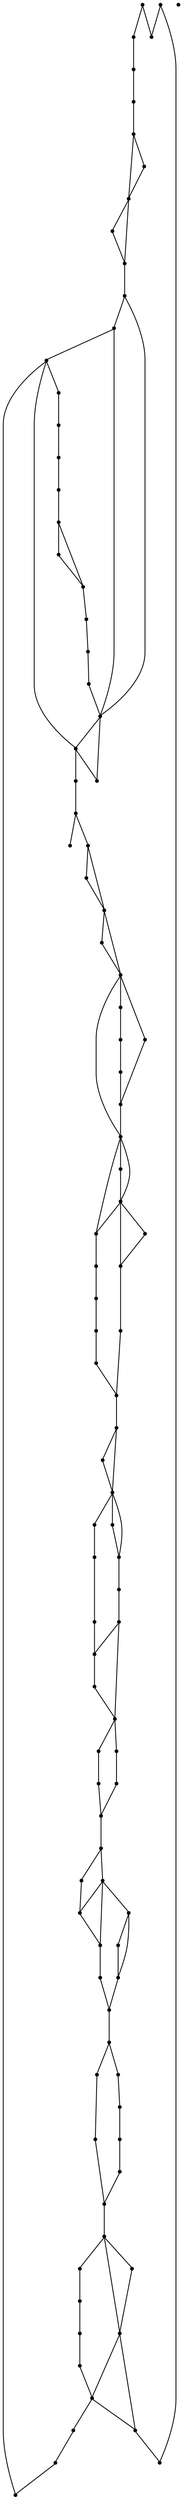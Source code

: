 graph {
  node [shape=point,comment="{\"directed\":false,\"doi\":\"10.1007/978-3-540-24595-7_2\",\"figure\":\"7\"}"]

  v0 [pos="1399.3436228197675,529.391185910094"]
  v1 [pos="1399.3686773255813,490.58713164984005"]
  v2 [pos="1380.340098110465,498.14118591009395"]
  v3 [pos="1380.3234375000002,457.3745970632515"]
  v4 [pos="1361.1281250000002,410.7203408783556"]
  v5 [pos="1361.1489825581393,450.2662266001981"]
  v6 [pos="1345.0334665697674,18.182905982522357"]
  v7 [pos="1342.078815406977,471.54543446559524"]
  v8 [pos="1342.0830123546511,507.7037418589872"]
  v9 [pos="1322.8918968023254,531.3287342295927"]
  v10 [pos="1322.883502906977,495.6077818777046"]
  v11 [pos="1345.0210029069767,-23.171241610658058"]
  v12 [pos="1303.8383902616279,441.87039580999624"]
  v13 [pos="1303.8258312136627,491.45376729030227"]
  v14 [pos="1284.6430777616279,492.3617288178088"]
  v15 [pos="1284.6348110465115,529.5787418589872"]
  v16 [pos="1265.5937681686046,455.3080483978869"]
  v17 [pos="1265.5687136627907,485.8911757375679"]
  v18 [pos="1246.3984556686046,497.0827981537463"]
  v19 [pos="1246.3777252906975,539.8912672903023"]
  v20 [pos="1227.3741687863371,505.51626729030227"]
  v21 [pos="1227.353343023256,465.641554664163"]
  v22 [pos="1208.3039062500002,498.8579039480171"]
  v23 [pos="1208.3081031976744,535.0162113414091"]
  v24 [pos="1189.116987645349,580.7662571177761"]
  v25 [pos="1189.1087209302327,555.2495563731474"]
  v26 [pos="1170.0634811046511,469.18286529241817"]
  v27 [pos="1170.0510174418605,501.2037520315132"]
  v28 [pos="1150.8599018895347,437.2662469452502"]
  v29 [pos="1150.8681686046511,402.012404273538"]
  v30 [pos="1131.8188590116279,485.12880848903274"]
  v31 [pos="1131.793836300872,522.4537774628284"]
  v32 [pos="1112.6236736918604,393.1536599701525"]
  v33 [pos="1112.6028161337208,412.64123168646114"]
  v34 [pos="1093.5992914244187,436.39128254909133"]
  v35 [pos="1093.578433866279,394.33697906194936"]
  v36 [pos="1074.5331940406977,446.0162723765653"]
  v37 [pos="1074.5289970930232,403.04542429306923"]
  v38 [pos="1055.3421420784885,403.95376729030227"]
  v39 [pos="1055.333811773256,369.24110300400673"]
  v40 [pos="1036.2885719476744,509.9284097260119"]
  v41 [pos="1036.2761082848838,534.891216427672"]
  v42 [pos="1017.0850086300873,489.5787164276721"]
  v43 [pos="1017.0933230377907,453.82870879827755"]
  v44 [pos="998.0189589389533,453.5162215139351"]
  v45 [pos="998.0439498546511,401.1245970632515"]
  v46 [pos="978.8487645348837,492.6536803152046"]
  v47 [pos="978.8279069767441,514.0787367727241"]
  v48 [pos="959.8035247093023,367.76201771754836"]
  v49 [pos="959.8243822674418,391.516201168883"]
  v50 [pos="940.6082757994186,415.299757789163"]
  v51 [pos="940.6333144077034,455.8912520315132"]
  v52 [pos="921.5672488190407,397.89119608262"]
  v53 [pos="921.558902616279,371.45362741806923"]
  v54 [pos="902.513726380814,422.3869566823921"]
  v55 [pos="902.5011991279071,443.6412418589872"]
  v56 [pos="883.3101471656977,494.1412215139351"]
  v57 [pos="883.3184774709302,478.92458485622024"]
  v58 [pos="864.2691042877907,378.837355445413"]
  v59 [pos="864.244113372093,398.7662240570666"]
  v60 [pos="845.0530137172965,471.078706255146"]
  v61 [pos="845.073855377907,439.80384714463173"]
  v62 [pos="826.0494731104651,542.3912927216174"]
  v63 [pos="826.0286155523256,511.845422258564"]
  v64 [pos="806.8584211482557,409.2662418589871"]
  v65 [pos="806.8334302325582,366.7287433848661"]
  v66 [pos="787.7840570494186,406.1455016042671"]
  v67 [pos="787.792387354651,436.828701168883"]
  v68 [pos="768.6012876998547,399.0787113414091"]
  v69 [pos="768.5888081395349,369.0913125580431"]
  v70 [pos="749.5435683139535,356.3954914317411"]
  v71 [pos="749.535238008721,369.39121134140896"]
  v72 [pos="730.4692042151164,357.26619608261996"]
  v73 [pos="730.494195130814,343.5536945567411"]
  v74 [pos="711.2989462209302,429.17457468369423"]
  v75 [pos="711.2781522529069,451.7662927216174"]
  v76 [pos="692.2495730377907,260.14152414658486"]
  v77 [pos="692.2746116460755,285.39119608262"]
  v78 [pos="673.083527888808,366.2662113414091"]
  v79 [pos="673.054324127907,336.4664956635119"]
  v80 [pos="654.0174781976743,374.8287444021187"]
  v81 [pos="654.0091478924419,341.9283792084338"]
  v82 [pos="634.8264262354651,412.76622660019814"]
  v83 [pos="634.8138989825582,383.262404273538"]
  v84 [pos="615.7603924418604,383.578706255146"]
  v85 [pos="615.7645257994186,359.0538267995796"]
  v86 [pos="596.6943109556687,460.141206255146"]
  v87 [pos="596.7193495639535,438.474806617288"]
  v88 [pos="577.5241006540698,315.50371693629836"]
  v89 [pos="577.5032430959302,333.82869608262"]
  v90 [pos="558.4747274709302,312.69940581976186"]
  v91 [pos="558.4997183866279,337.76622660019814"]
  v92 [pos="539.3086664244186,373.6412927216174"]
  v93 [pos="539.2794785610465,360.82460927028274"]
  v94 [pos="520.2342864280523,449.845656226663"]
  v95 [pos="520.2426008357558,464.4537215139351"]
  v96 [pos="501.051540924782,340.4537444021187"]
  v97 [pos="501.0390375181686,300.00409331976186"]
  v98 [pos="481.98966433502903,469.62460723577755"]
  v99 [pos="481.98549123364825,482.89123422959267"]
  v100 [pos="462.7944154251453,341.9283792084338"]
  v101 [pos="443.7283736827761,394.76619608262"]

  v25 -- v101 [id="-2",pos="1189.1087209302327,555.2495563731474 439.09833757267444,555.2496835297229 439.09833757267444,555.2496835297229 439.09833757267444,555.2496835297229 443.7283736827761,394.76619608262 443.7283736827761,394.76619608262 443.7283736827761,394.76619608262"]
  v101 -- v6 [id="-3",pos="443.7283736827761,394.76619608262 439.09833757267444,18.182905982522243 439.09833757267444,18.182905982522243 439.09833757267444,18.182905982522243 1345.0334665697674,18.182905982522357 1345.0334665697674,18.182905982522357 1345.0334665697674,18.182905982522357"]
  v1 -- v0 [id="-4",pos="1399.3686773255813,490.58713164984005 1399.3436228197675,529.391185910094 1399.3436228197675,529.391185910094 1399.3436228197675,529.391185910094"]
  v1 -- v101 [id="-5",pos="1399.3686773255813,490.58713164984005 1399.3686773255813,-63.4545401030897 1399.3686773255813,-63.4545401030897 1399.3686773255813,-63.4545401030897 443.74922329215116,-63.4545401030897 443.74922329215116,-63.4545401030897 443.74922329215116,-63.4545401030897 443.7283736827761,394.76619608262 443.7283736827761,394.76619608262 443.7283736827761,394.76619608262"]
  v1 -- v6 [id="-7",pos="1399.3686773255813,490.58713164984005 1399.3686773255813,18.182905982522243 1399.3686773255813,18.182905982522243 1399.3686773255813,18.182905982522243 1345.0334665697674,18.182905982522357 1345.0334665697674,18.182905982522357 1345.0334665697674,18.182905982522357"]
  v0 -- v25 [id="-9",pos="1399.3436228197675,529.391185910094 1399.3686773255813,555.2496835297229 1399.3686773255813,555.2496835297229 1399.3686773255813,555.2496835297229 1189.1087209302327,555.2495563731474 1189.1087209302327,555.2495563731474 1189.1087209302327,555.2495563731474"]
  v101 -- v100 [id="-16",pos="443.7283736827761,394.76619608262 462.7944154251453,341.9283792084338 462.7944154251453,341.9283792084338 462.7944154251453,341.9283792084338"]
  v3 -- v1 [id="-19",pos="1380.3234375000002,457.3745970632515 1399.3686773255813,490.58713164984005 1399.3686773255813,490.58713164984005 1399.3686773255813,490.58713164984005"]
  v2 -- v0 [id="-21",pos="1380.340098110465,498.14118591009395 1399.3436228197675,529.391185910094 1399.3436228197675,529.391185910094 1399.3436228197675,529.391185910094"]
  v4 -- v3 [id="-29",pos="1361.1281250000002,410.7203408783556 1380.3234375000002,457.3745970632515 1380.3234375000002,457.3745970632515 1380.3234375000002,457.3745970632515"]
  v5 -- v2 [id="-30",pos="1361.1489825581393,450.2662266001981 1380.340098110465,498.14118591009395 1380.340098110465,498.14118591009395 1380.340098110465,498.14118591009395"]
  v7 -- v4 [id="-34",pos="1342.078815406977,471.54543446559524 1361.1281250000002,410.7203408783556 1361.1281250000002,410.7203408783556 1361.1281250000002,410.7203408783556"]
  v8 -- v5 [id="-35",pos="1342.0830123546511,507.7037418589872 1361.1489825581393,450.2662266001981 1361.1489825581393,450.2662266001981 1361.1489825581393,450.2662266001981"]
  v10 -- v7 [id="-38",pos="1322.883502906977,495.6077818777046 1342.078815406977,471.54543446559524 1342.078815406977,471.54543446559524 1342.078815406977,471.54543446559524"]
  v9 -- v8 [id="-42",pos="1322.8918968023254,531.3287342295927 1342.0830123546511,507.7037418589872 1342.0830123546511,507.7037418589872 1342.0830123546511,507.7037418589872"]
  v98 -- v99 [id="-48",pos="481.98966433502903,469.62460723577755 481.98549123364825,482.89123422959267 481.98549123364825,482.89123422959267 481.98549123364825,482.89123422959267"]
  v100 -- v98 [id="-49",pos="462.7944154251453,341.9283792084338 481.98966433502903,469.62460723577755 481.98966433502903,469.62460723577755 481.98966433502903,469.62460723577755"]
  v12 -- v10 [id="-57",pos="1303.8383902616279,441.87039580999624 1322.883502906977,495.6077818777046 1322.883502906977,495.6077818777046 1322.883502906977,495.6077818777046"]
  v13 -- v9 [id="-58",pos="1303.8258312136627,491.45376729030227 1322.8918968023254,531.3287342295927 1322.8918968023254,531.3287342295927 1322.8918968023254,531.3287342295927"]
  v9 -- v15 [id="-59",pos="1322.8918968023254,531.3287342295927 1303.8383902616279,501.21627695420204 1303.8383902616279,501.21627695420204 1303.8383902616279,501.21627695420204 1284.6348110465115,529.5787418589872 1284.6348110465115,529.5787418589872 1284.6348110465115,529.5787418589872"]
  v14 -- v12 [id="-61",pos="1284.6430777616279,492.3617288178088 1303.8383902616279,441.87039580999624 1303.8383902616279,441.87039580999624 1303.8383902616279,441.87039580999624"]
  v15 -- v13 [id="-62",pos="1284.6348110465115,529.5787418589872 1303.8258312136627,491.45376729030227 1303.8258312136627,491.45376729030227 1303.8258312136627,491.45376729030227"]
  v98 -- v96 [id="-67",pos="481.98966433502903,469.62460723577755 501.051540924782,340.4537444021187 501.051540924782,340.4537444021187 501.051540924782,340.4537444021187"]
  v96 -- v97 [id="-68",pos="501.051540924782,340.4537444021187 501.0390375181686,300.00409331976186 501.0390375181686,300.00409331976186 501.0390375181686,300.00409331976186"]
  v16 -- v14 [id="-74",pos="1265.5937681686046,455.3080483978869 1284.6430777616279,492.3617288178088 1284.6430777616279,492.3617288178088 1284.6430777616279,492.3617288178088"]
  v17 -- v15 [id="-75",pos="1265.5687136627907,485.8911757375679 1284.6348110465115,529.5787418589872 1284.6348110465115,529.5787418589872 1284.6348110465115,529.5787418589872"]
  v18 -- v16 [id="-78",pos="1246.3984556686046,497.0827981537463 1265.5937681686046,455.3080483978869 1265.5937681686046,455.3080483978869 1265.5937681686046,455.3080483978869"]
  v19 -- v17 [id="-80",pos="1246.3777252906975,539.8912672903023 1265.5687136627907,485.8911757375679 1265.5687136627907,485.8911757375679 1265.5687136627907,485.8911757375679"]
  v96 -- v94 [id="-84",pos="501.051540924782,340.4537444021187 520.2342864280523,449.845656226663 520.2342864280523,449.845656226663 520.2342864280523,449.845656226663"]
  v94 -- v95 [id="-85",pos="520.2342864280523,449.845656226663 520.2426008357558,464.4537215139351 520.2426008357558,464.4537215139351 520.2426008357558,464.4537215139351"]
  v97 -- v94 [id="-89",pos="501.0390375181686,300.00409331976186 520.2342864280523,449.845656226663 520.2342864280523,449.845656226663 520.2342864280523,449.845656226663"]
  v21 -- v18 [id="-91",pos="1227.353343023256,465.641554664163 1246.3984556686046,497.0827981537463 1246.3984556686046,497.0827981537463 1246.3984556686046,497.0827981537463"]
  v20 -- v19 [id="-93",pos="1227.3741687863371,505.51626729030227 1246.3777252906975,539.8912672903023 1246.3777252906975,539.8912672903023 1246.3777252906975,539.8912672903023"]
  v22 -- v21 [id="-100",pos="1208.3039062500002,498.8579039480171 1227.353343023256,465.641554664163 1227.353343023256,465.641554664163 1227.353343023256,465.641554664163"]
  v23 -- v20 [id="-101",pos="1208.3081031976744,535.0162113414091 1227.3741687863371,505.51626729030227 1227.3741687863371,505.51626729030227 1227.3741687863371,505.51626729030227"]
  v23 -- v24 [id="-104",pos="1208.3081031976744,535.0162113414091 1208.30390625,543.587136736103 1208.30390625,543.587136736103 1208.30390625,543.587136736103 1189.116987645349,580.7662571177761 1189.116987645349,580.7662571177761 1189.116987645349,580.7662571177761"]
  v95 -- v92 [id="-106",pos="520.2426008357558,464.4537215139351 539.3086664244186,373.6412927216174 539.3086664244186,373.6412927216174 539.3086664244186,373.6412927216174"]
  v94 -- v92 [id="-108",pos="520.2342864280523,449.845656226663 539.3086664244186,373.6412927216174 539.3086664244186,373.6412927216174 539.3086664244186,373.6412927216174"]
  v92 -- v93 [id="-110",pos="539.3086664244186,373.6412927216174 539.2794785610465,360.82460927028274 539.2794785610465,360.82460927028274 539.2794785610465,360.82460927028274"]
  v25 -- v22 [id="-113",pos="1189.1087209302327,555.2495563731474 1208.3039062500002,498.8579039480171 1208.3039062500002,498.8579039480171 1208.3039062500002,498.8579039480171"]
  v26 -- v25 [id="-122",pos="1170.0634811046511,469.18286529241817 1189.1087209302327,555.2495563731474 1189.1087209302327,555.2495563731474 1189.1087209302327,555.2495563731474"]
  v27 -- v24 [id="-123",pos="1170.0510174418605,501.2037520315132 1189.116987645349,580.7662571177761 1189.116987645349,580.7662571177761 1189.116987645349,580.7662571177761"]
  v27 -- v28 [id="-124",pos="1170.0510174418605,501.2037520315132 1170.0634811046511,490.58700449326454 1170.0634811046511,490.58700449326454 1170.0634811046511,490.58700449326454 1150.8599018895347,437.2662469452502 1150.8599018895347,437.2662469452502 1150.8599018895347,437.2662469452502"]
  v92 -- v87 [id="-126",pos="539.3086664244186,373.6412927216174 558.4747274709302,355.21611419378536 558.4747274709302,355.21611419378536 558.4747274709302,355.21611419378536 577.5241006540698,361.2662240570666 577.5241006540698,361.2662240570666 577.5241006540698,361.2662240570666 596.7193495639535,438.474806617288 596.7193495639535,438.474806617288 596.7193495639535,438.474806617288"]
  v29 -- v26 [id="-131",pos="1150.8681686046511,402.012404273538 1170.0634811046511,469.18286529241817 1170.0634811046511,469.18286529241817 1170.0634811046511,469.18286529241817"]
  v30 -- v29 [id="-137",pos="1131.8188590116279,485.12880848903274 1150.8681686046511,402.012404273538 1150.8681686046511,402.012404273538 1150.8681686046511,402.012404273538"]
  v31 -- v28 [id="-138",pos="1131.793836300872,522.4537774628284 1150.8599018895347,437.2662469452502 1150.8599018895347,437.2662469452502 1150.8599018895347,437.2662469452502"]
  v91 -- v89 [id="-143",pos="558.4997183866279,337.76622660019814 577.5032430959302,333.82869608262 577.5032430959302,333.82869608262 577.5032430959302,333.82869608262"]
  v90 -- v88 [id="-144",pos="558.4747274709302,312.69940581976186 577.5241006540698,315.50371693629836 577.5241006540698,315.50371693629836 577.5241006540698,315.50371693629836"]
  v92 -- v91 [id="-145",pos="539.3086664244186,373.6412927216174 558.4997183866279,337.76622660019814 558.4997183866279,337.76622660019814 558.4997183866279,337.76622660019814"]
  v33 -- v30 [id="-148",pos="1112.6028161337208,412.64123168646114 1131.8188590116279,485.12880848903274 1131.8188590116279,485.12880848903274 1131.8188590116279,485.12880848903274"]
  v32 -- v33 [id="-149",pos="1112.6236736918604,393.1536599701525 1112.6028161337208,412.64123168646114 1112.6028161337208,412.64123168646114 1112.6028161337208,412.64123168646114"]
  v33 -- v31 [id="-150",pos="1112.6028161337208,412.64123168646114 1131.793836300872,522.4537774628284 1131.793836300872,522.4537774628284 1131.793836300872,522.4537774628284"]
  v31 -- v34 [id="-151",pos="1131.793836300872,522.4537774628284 1112.6236736918604,427.2579436208687 1112.6236736918604,427.2579436208687 1112.6236736918604,427.2579436208687 1093.5992914244187,436.39128254909133 1093.5992914244187,436.39128254909133 1093.5992914244187,436.39128254909133"]
  v35 -- v32 [id="-154",pos="1093.578433866279,394.33697906194936 1112.6236736918604,393.1536599701525 1112.6236736918604,393.1536599701525 1112.6236736918604,393.1536599701525"]
  v34 -- v33 [id="-155",pos="1093.5992914244187,436.39128254909133 1112.6028161337208,412.64123168646114 1112.6028161337208,412.64123168646114 1112.6028161337208,412.64123168646114"]
  v93 -- v90 [id="-157",pos="539.2794785610465,360.82460927028274 558.4747274709302,312.69940581976186 558.4747274709302,312.69940581976186 558.4747274709302,312.69940581976186"]
  v87 -- v86 [id="-158",pos="596.7193495639535,438.474806617288 596.6943109556687,460.141206255146 596.6943109556687,460.141206255146 596.6943109556687,460.141206255146"]
  v89 -- v87 [id="-160",pos="577.5032430959302,333.82869608262 596.7193495639535,438.474806617288 596.7193495639535,438.474806617288 596.7193495639535,438.474806617288"]
  v88 -- v89 [id="-162",pos="577.5241006540698,315.50371693629836 577.5032430959302,333.82869608262 577.5032430959302,333.82869608262 577.5032430959302,333.82869608262"]
  v37 -- v35 [id="-168",pos="1074.5289970930232,403.04542429306923 1093.578433866279,394.33697906194936 1093.578433866279,394.33697906194936 1093.578433866279,394.33697906194936"]
  v34 -- v38 [id="-169",pos="1093.5992914244187,436.39128254909133 1074.5289970930232,440.8369943207385 1074.5289970930232,440.8369943207385 1074.5289970930232,440.8369943207385 1055.3421420784885,403.95376729030227 1055.3421420784885,403.95376729030227 1055.3421420784885,403.95376729030227"]
  v36 -- v34 [id="-170",pos="1074.5331940406977,446.0162723765653 1093.5992914244187,436.39128254909133 1093.5992914244187,436.39128254909133 1093.5992914244187,436.39128254909133"]
  v39 -- v37 [id="-175",pos="1055.333811773256,369.24110300400673 1074.5289970930232,403.04542429306923 1074.5289970930232,403.04542429306923 1074.5289970930232,403.04542429306923"]
  v87 -- v84 [id="-179",pos="596.7193495639535,438.474806617288 615.7603924418604,383.578706255146 615.7603924418604,383.578706255146 615.7603924418604,383.578706255146"]
  v86 -- v84 [id="-181",pos="596.6943109556687,460.141206255146 615.7603924418604,383.578706255146 615.7603924418604,383.578706255146 615.7603924418604,383.578706255146"]
  v87 -- v85 [id="-183",pos="596.7193495639535,438.474806617288 615.7645257994186,359.0538267995796 615.7645257994186,359.0538267995796 615.7645257994186,359.0538267995796"]
  v38 -- v36 [id="-187",pos="1055.3421420784885,403.95376729030227 1074.5331940406977,446.0162723765653 1074.5331940406977,446.0162723765653 1074.5331940406977,446.0162723765653"]
  v38 -- v39 [id="-189",pos="1055.3421420784885,403.95376729030227 1055.333811773256,369.24110300400673 1055.333811773256,369.24110300400673 1055.333811773256,369.24110300400673"]
  v40 -- v38 [id="-192",pos="1036.2885719476744,509.9284097260119 1055.3421420784885,403.95376729030227 1055.3421420784885,403.95376729030227 1055.3421420784885,403.95376729030227"]
  v41 -- v40 [id="-194",pos="1036.2761082848838,534.891216427672 1036.2885719476744,509.9284097260119 1036.2885719476744,509.9284097260119 1036.2885719476744,509.9284097260119"]
  v84 -- v82 [id="-199",pos="615.7603924418604,383.578706255146 634.8264262354651,412.76622660019814 634.8264262354651,412.76622660019814 634.8264262354651,412.76622660019814"]
  v84 -- v80 [id="-201",pos="615.7603924418604,383.578706255146 634.8138989825582,407.62039072373324 634.8138989825582,407.62039072373324 634.8138989825582,407.62039072373324 654.0174781976743,374.8287444021187 654.0174781976743,374.8287444021187 654.0174781976743,374.8287444021187"]
  v85 -- v83 [id="-202",pos="615.7645257994186,359.0538267995796 634.8138989825582,383.262404273538 634.8138989825582,383.262404273538 634.8138989825582,383.262404273538"]
  v43 -- v40 [id="-207",pos="1017.0933230377907,453.82870879827755 1036.2885719476744,509.9284097260119 1036.2885719476744,509.9284097260119 1036.2885719476744,509.9284097260119"]
  v42 -- v41 [id="-210",pos="1017.0850086300873,489.5787164276721 1036.2761082848838,534.891216427672 1036.2761082848838,534.891216427672 1036.2761082848838,534.891216427672"]
  v82 -- v80 [id="-215",pos="634.8264262354651,412.76622660019814 654.0174781976743,374.8287444021187 654.0174781976743,374.8287444021187 654.0174781976743,374.8287444021187"]
  v83 -- v81 [id="-218",pos="634.8138989825582,383.262404273538 654.0091478924419,341.9283792084338 654.0091478924419,341.9283792084338 654.0091478924419,341.9283792084338"]
  v45 -- v43 [id="-220",pos="998.0439498546511,401.1245970632515 1017.0933230377907,453.82870879827755 1017.0933230377907,453.82870879827755 1017.0933230377907,453.82870879827755"]
  v44 -- v42 [id="-221",pos="998.0189589389533,453.5162215139351 1017.0850086300873,489.5787164276721 1017.0850086300873,489.5787164276721 1017.0850086300873,489.5787164276721"]
  v46 -- v45 [id="-229",pos="978.8487645348837,492.6536803152046 998.0439498546511,401.1245970632515 998.0439498546511,401.1245970632515 998.0439498546511,401.1245970632515"]
  v47 -- v44 [id="-230",pos="978.8279069767441,514.0787367727241 998.0189589389533,453.5162215139351 998.0189589389533,453.5162215139351 998.0189589389533,453.5162215139351"]
  v80 -- v78 [id="-236",pos="654.0174781976743,374.8287444021187 673.083527888808,366.2662113414091 673.083527888808,366.2662113414091 673.083527888808,366.2662113414091"]
  v81 -- v79 [id="-238",pos="654.0091478924419,341.9283792084338 673.054324127907,336.4664956635119 673.054324127907,336.4664956635119 673.054324127907,336.4664956635119"]
  v49 -- v46 [id="-240",pos="959.8243822674418,391.516201168883 978.8487645348837,492.6536803152046 978.8487645348837,492.6536803152046 978.8487645348837,492.6536803152046"]
  v48 -- v49 [id="-241",pos="959.8035247093023,367.76201771754836 959.8243822674418,391.516201168883 959.8243822674418,391.516201168883 959.8243822674418,391.516201168883"]
  v46 -- v47 [id="-242",pos="978.8487645348837,492.6536803152046 978.8279069767441,514.0787367727241 978.8279069767441,514.0787367727241 978.8279069767441,514.0787367727241"]
  v50 -- v48 [id="-250",pos="940.6082757994186,415.299757789163 959.8035247093023,367.76201771754836 959.8035247093023,367.76201771754836 959.8035247093023,367.76201771754836"]
  v51 -- v49 [id="-251",pos="940.6333144077034,455.8912520315132 959.8243822674418,391.516201168883 959.8243822674418,391.516201168883 959.8243822674418,391.516201168883"]
  v78 -- v77 [id="-256",pos="673.083527888808,366.2662113414091 692.2746116460755,285.39119608262 692.2746116460755,285.39119608262 692.2746116460755,285.39119608262"]
  v79 -- v76 [id="-258",pos="673.054324127907,336.4664956635119 692.2495730377907,260.14152414658486 692.2495730377907,260.14152414658486 692.2495730377907,260.14152414658486"]
  v53 -- v50 [id="-259",pos="921.558902616279,371.45362741806923 940.6082757994186,415.299757789163 940.6082757994186,415.299757789163 940.6082757994186,415.299757789163"]
  v52 -- v51 [id="-261",pos="921.5672488190407,397.89119608262 940.6333144077034,455.8912520315132 940.6333144077034,455.8912520315132 940.6333144077034,455.8912520315132"]
  v54 -- v53 [id="-269",pos="902.513726380814,422.3869566823921 921.558902616279,371.45362741806923 921.558902616279,371.45362741806923 921.558902616279,371.45362741806923"]
  v54 -- v52 [id="-271",pos="902.513726380814,422.3869566823921 921.5672488190407,397.89119608262 921.5672488190407,397.89119608262 921.5672488190407,397.89119608262"]
  v54 -- v55 [id="-272",pos="902.513726380814,422.3869566823921 902.513726380814,433.0163562999051 902.513726380814,433.0163562999051 902.513726380814,433.0163562999051 902.5011991279071,443.6412418589872 902.5011991279071,443.6412418589872 902.5011991279071,443.6412418589872"]
  v55 -- v52 [id="-273",pos="902.5011991279071,443.6412418589872 921.5672488190407,397.89119608262 921.5672488190407,397.89119608262 921.5672488190407,397.89119608262"]
  v74 -- v75 [id="-274",pos="711.2989462209302,429.17457468369423 711.2781522529069,451.7662927216174 711.2781522529069,451.7662927216174 711.2781522529069,451.7662927216174"]
  v77 -- v74 [id="-277",pos="692.2746116460755,285.39119608262 711.2989462209302,429.17457468369423 711.2989462209302,429.17457468369423 711.2989462209302,429.17457468369423"]
  v76 -- v77 [id="-279",pos="692.2495730377907,260.14152414658486 692.2746116460755,285.39119608262 692.2746116460755,285.39119608262 692.2746116460755,285.39119608262"]
  v57 -- v54 [id="-283",pos="883.3184774709302,478.92458485622024 902.513726380814,422.3869566823921 902.513726380814,422.3869566823921 902.513726380814,422.3869566823921"]
  v56 -- v55 [id="-284",pos="883.3101471656977,494.1412215139351 902.5011991279071,443.6412418589872 902.5011991279071,443.6412418589872 902.5011991279071,443.6412418589872"]
  v59 -- v57 [id="-291",pos="864.244113372093,398.7662240570666 883.3184774709302,478.92458485622024 883.3184774709302,478.92458485622024 883.3184774709302,478.92458485622024"]
  v58 -- v59 [id="-292",pos="864.2691042877907,378.837355445413 864.244113372093,398.7662240570666 864.244113372093,398.7662240570666 864.244113372093,398.7662240570666"]
  v57 -- v56 [id="-293",pos="883.3184774709302,478.92458485622024 883.3101471656977,494.1412215139351 883.3101471656977,494.1412215139351 883.3101471656977,494.1412215139351"]
  v75 -- v72 [id="-297",pos="711.2781522529069,451.7662927216174 730.4692042151164,357.26619608261996 730.4692042151164,357.26619608261996 730.4692042151164,357.26619608261996"]
  v74 -- v72 [id="-300",pos="711.2989462209302,429.17457468369423 730.4692042151164,357.26619608261996 730.4692042151164,357.26619608261996 730.4692042151164,357.26619608261996"]
  v72 -- v73 [id="-302",pos="730.4692042151164,357.26619608261996 730.494195130814,343.5536945567411 730.494195130814,343.5536945567411 730.494195130814,343.5536945567411"]
  v61 -- v58 [id="-307",pos="845.073855377907,439.80384714463173 864.2691042877907,378.837355445413 864.2691042877907,378.837355445413 864.2691042877907,378.837355445413"]
  v60 -- v59 [id="-308",pos="845.0530137172965,471.078706255146 864.244113372093,398.7662240570666 864.244113372093,398.7662240570666 864.244113372093,398.7662240570666"]
  v72 -- v71 [id="-316",pos="730.4692042151164,357.26619608261996 749.535238008721,369.39121134140896 749.535238008721,369.39121134140896 749.535238008721,369.39121134140896"]
  v72 -- v68 [id="-318",pos="730.4692042151164,357.26619608261996 749.5435683139535,393.745319516051 749.5435683139535,393.745319516051 749.5435683139535,393.745319516051 768.6012876998547,399.0787113414091 768.6012876998547,399.0787113414091 768.6012876998547,399.0787113414091"]
  v73 -- v70 [id="-319",pos="730.494195130814,343.5536945567411 749.5435683139535,356.3954914317411 749.5435683139535,356.3954914317411 749.5435683139535,356.3954914317411"]
  v63 -- v61 [id="-321",pos="826.0286155523256,511.845422258564 845.073855377907,439.80384714463173 845.073855377907,439.80384714463173 845.073855377907,439.80384714463173"]
  v62 -- v60 [id="-322",pos="826.0494731104651,542.3912927216174 845.0530137172965,471.078706255146 845.0530137172965,471.078706255146 845.0530137172965,471.078706255146"]
  v71 -- v68 [id="-335",pos="749.535238008721,369.39121134140896 768.6012876998547,399.0787113414091 768.6012876998547,399.0787113414091 768.6012876998547,399.0787113414091"]
  v70 -- v69 [id="-336",pos="749.5435683139535,356.3954914317411 768.5888081395349,369.0913125580431 768.5888081395349,369.0913125580431 768.5888081395349,369.0913125580431"]
  v65 -- v63 [id="-338",pos="806.8334302325582,366.7287433848661 826.0286155523256,511.845422258564 826.0286155523256,511.845422258564 826.0286155523256,511.845422258564"]
  v63 -- v62 [id="-339",pos="826.0286155523256,511.845422258564 826.0494731104651,542.3912927216174 826.0494731104651,542.3912927216174 826.0494731104651,542.3912927216174"]
  v64 -- v63 [id="-340",pos="806.8584211482557,409.2662418589871 826.0286155523256,511.845422258564 826.0286155523256,511.845422258564 826.0286155523256,511.845422258564"]
  v66 -- v65 [id="-350",pos="787.7840570494186,406.1455016042671 806.8334302325582,366.7287433848661 806.8334302325582,366.7287433848661 806.8334302325582,366.7287433848661"]
  v67 -- v64 [id="-351",pos="787.792387354651,436.828701168883 806.8584211482557,409.2662418589871 806.8584211482557,409.2662418589871 806.8584211482557,409.2662418589871"]
  v68 -- v67 [id="-353",pos="768.6012876998547,399.0787113414091 787.792387354651,436.828701168883 787.792387354651,436.828701168883 787.792387354651,436.828701168883"]
  v69 -- v66 [id="-357",pos="768.5888081395349,369.0913125580431 787.7840570494186,406.1455016042671 787.7840570494186,406.1455016042671 787.7840570494186,406.1455016042671"]
  v2 -- v1 [id="-12",pos="1380.340098110465,498.14118591009395 1399.3686773255813,490.58713164984005 1399.3686773255813,490.58713164984005 1399.3686773255813,490.58713164984005"]
  v9 -- v5 [id="-39",pos="1322.8918968023254,531.3287342295927 1342.0788154069767,526.6119882172229 1342.0788154069767,526.6119882172229 1342.0788154069767,526.6119882172229 1361.1489825581393,450.2662266001981 1361.1489825581393,450.2662266001981 1361.1489825581393,450.2662266001981"]
  v84 -- v85 [id="-180",pos="615.7603924418604,383.578706255146 615.7645257994186,359.0538267995796 615.7645257994186,359.0538267995796 615.7645257994186,359.0538267995796"]
  v64 -- v66 [id="-346",pos="806.8584211482557,409.2662418589871 787.7840570494186,406.1455016042671 787.7840570494186,406.1455016042671 787.7840570494186,406.1455016042671"]
  v14 -- v10 [id="-530",pos="1284.6430777616279,492.3617288178088 1322.883502906977,495.6077818777046 1322.883502906977,495.6077818777046 1322.883502906977,495.6077818777046"]
  v53 -- v48 [id="-918",pos="921.558902616279,371.45362741806923 959.8035247093023,367.76201771754836 959.8035247093023,367.76201771754836 959.8035247093023,367.76201771754836"]
}